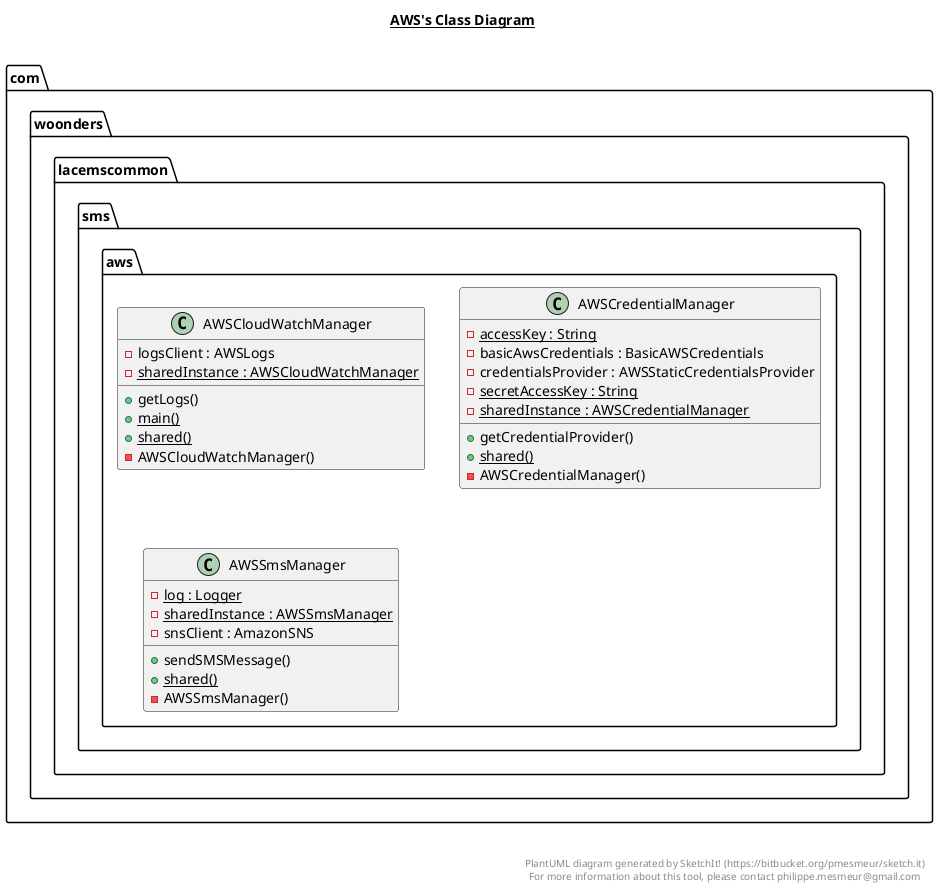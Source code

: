 @startuml

title __AWS's Class Diagram__\n

  namespace com.woonders.lacemscommon {
    namespace sms {
      namespace aws {
        class com.woonders.lacemscommon.sms.aws.AWSCloudWatchManager {
            - logsClient : AWSLogs
            {static} - sharedInstance : AWSCloudWatchManager
            + getLogs()
            {static} + main()
            {static} + shared()
            - AWSCloudWatchManager()
        }
      }
    }
  }
  

  namespace com.woonders.lacemscommon {
    namespace sms {
      namespace aws {
        class com.woonders.lacemscommon.sms.aws.AWSCredentialManager {
            {static} - accessKey : String
            - basicAwsCredentials : BasicAWSCredentials
            - credentialsProvider : AWSStaticCredentialsProvider
            {static} - secretAccessKey : String
            {static} - sharedInstance : AWSCredentialManager
            + getCredentialProvider()
            {static} + shared()
            - AWSCredentialManager()
        }
      }
    }
  }
  

  namespace com.woonders.lacemscommon {
    namespace sms {
      namespace aws {
        class com.woonders.lacemscommon.sms.aws.AWSSmsManager {
            {static} - log : Logger
            {static} - sharedInstance : AWSSmsManager
            - snsClient : AmazonSNS
            + sendSMSMessage()
            {static} + shared()
            - AWSSmsManager()
        }
      }
    }
  }
  



right footer


PlantUML diagram generated by SketchIt! (https://bitbucket.org/pmesmeur/sketch.it)
For more information about this tool, please contact philippe.mesmeur@gmail.com
endfooter

@enduml
